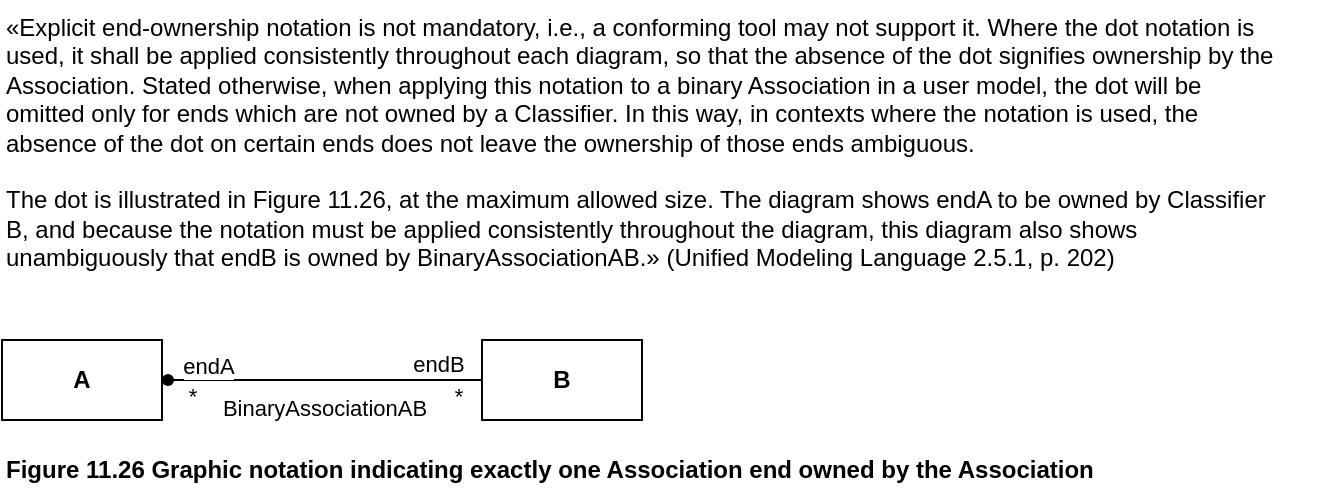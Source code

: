 <mxfile version="21.6.5" type="device">
  <diagram name="Page-1" id="GW4PRI-SzLnYaovixFQ-">
    <mxGraphModel dx="880" dy="545" grid="0" gridSize="10" guides="1" tooltips="1" connect="1" arrows="1" fold="1" page="1" pageScale="1" pageWidth="1169" pageHeight="827" math="0" shadow="0">
      <root>
        <mxCell id="0" />
        <mxCell id="1" parent="0" />
        <mxCell id="0ufcSYlWclDTzRBUZxRD-3" style="edgeStyle=orthogonalEdgeStyle;rounded=0;orthogonalLoop=1;jettySize=auto;html=1;endArrow=none;endFill=0;" edge="1" parent="1" source="0ufcSYlWclDTzRBUZxRD-1" target="0ufcSYlWclDTzRBUZxRD-2">
          <mxGeometry relative="1" as="geometry" />
        </mxCell>
        <mxCell id="0ufcSYlWclDTzRBUZxRD-4" value="endA" style="edgeLabel;html=1;align=center;verticalAlign=bottom;resizable=0;points=[];" vertex="1" connectable="0" parent="0ufcSYlWclDTzRBUZxRD-3">
          <mxGeometry x="-0.713" y="-1" relative="1" as="geometry">
            <mxPoint as="offset" />
          </mxGeometry>
        </mxCell>
        <mxCell id="0ufcSYlWclDTzRBUZxRD-5" value="endB" style="edgeLabel;html=1;align=center;verticalAlign=bottom;resizable=0;points=[];" vertex="1" connectable="0" parent="0ufcSYlWclDTzRBUZxRD-3">
          <mxGeometry x="0.713" relative="1" as="geometry">
            <mxPoint x="1" as="offset" />
          </mxGeometry>
        </mxCell>
        <mxCell id="0ufcSYlWclDTzRBUZxRD-6" value="BinaryAssociationAB" style="edgeLabel;html=1;align=center;verticalAlign=top;resizable=0;points=[];" vertex="1" connectable="0" parent="0ufcSYlWclDTzRBUZxRD-3">
          <mxGeometry x="0.013" y="-1" relative="1" as="geometry">
            <mxPoint as="offset" />
          </mxGeometry>
        </mxCell>
        <mxCell id="0ufcSYlWclDTzRBUZxRD-10" value="*" style="edgeLabel;html=1;align=center;verticalAlign=middle;resizable=0;points=[];" vertex="1" connectable="0" parent="0ufcSYlWclDTzRBUZxRD-3">
          <mxGeometry x="0.85" y="1" relative="1" as="geometry">
            <mxPoint y="9" as="offset" />
          </mxGeometry>
        </mxCell>
        <mxCell id="0ufcSYlWclDTzRBUZxRD-11" value="*" style="edgeLabel;html=1;align=center;verticalAlign=middle;resizable=0;points=[];" vertex="1" connectable="0" parent="0ufcSYlWclDTzRBUZxRD-3">
          <mxGeometry x="-0.762" relative="1" as="geometry">
            <mxPoint x="-4" y="8" as="offset" />
          </mxGeometry>
        </mxCell>
        <mxCell id="0ufcSYlWclDTzRBUZxRD-1" value="&lt;b&gt;A&lt;/b&gt;" style="fontStyle=0;html=1;whiteSpace=wrap;" vertex="1" parent="1">
          <mxGeometry y="170" width="80" height="40" as="geometry" />
        </mxCell>
        <mxCell id="0ufcSYlWclDTzRBUZxRD-2" value="B" style="fontStyle=1;html=1;whiteSpace=wrap;" vertex="1" parent="1">
          <mxGeometry x="240" y="170" width="80" height="40" as="geometry" />
        </mxCell>
        <mxCell id="0ufcSYlWclDTzRBUZxRD-7" value="" style="shape=waypoint;sketch=0;size=6;pointerEvents=1;points=[];fillColor=none;resizable=0;rotatable=0;perimeter=centerPerimeter;snapToPoint=1;" vertex="1" parent="1">
          <mxGeometry x="73" y="180" width="20" height="20" as="geometry" />
        </mxCell>
        <mxCell id="0ufcSYlWclDTzRBUZxRD-8" value="&lt;b&gt;Figure 11.26 Graphic notation indicating exactly one Association end owned by the Association&lt;/b&gt;" style="text;html=1;align=left;verticalAlign=middle;resizable=0;points=[];autosize=1;strokeColor=none;fillColor=none;" vertex="1" parent="1">
          <mxGeometry y="220" width="570" height="30" as="geometry" />
        </mxCell>
        <mxCell id="0ufcSYlWclDTzRBUZxRD-9" value="&lt;div&gt;«Explicit end-ownership notation is not mandatory, i.e., a conforming tool may not support it. Where the dot notation is&lt;/div&gt;&lt;div&gt;used, it shall be applied consistently throughout each diagram, so that the absence of the dot signifies ownership by the&lt;/div&gt;&lt;div&gt;Association. Stated otherwise, when applying this notation to a binary Association in a user model, the dot will be&lt;/div&gt;&lt;div&gt;omitted only for ends which are not owned by a Classifier. In this way, in contexts where the notation is used, the&lt;/div&gt;&lt;div&gt;absence of the dot on certain ends does not leave the ownership of those ends ambiguous.&lt;/div&gt;&lt;div&gt;&lt;br&gt;&lt;/div&gt;&lt;div&gt;The dot is illustrated in Figure 11.26, at the maximum allowed size. The diagram shows endA to be owned by Classifier&lt;/div&gt;&lt;div&gt;B, and because the notation must be applied consistently throughout the diagram, this diagram also shows&lt;/div&gt;&lt;div style=&quot;&quot;&gt;unambiguously that endB is owned by BinaryAssociationAB.» (Unified Modeling Language 2.5.1, p. 202)&lt;/div&gt;" style="text;html=1;align=left;verticalAlign=top;resizable=0;points=[];autosize=1;strokeColor=none;fillColor=none;" vertex="1" parent="1">
          <mxGeometry width="660" height="140" as="geometry" />
        </mxCell>
      </root>
    </mxGraphModel>
  </diagram>
</mxfile>
